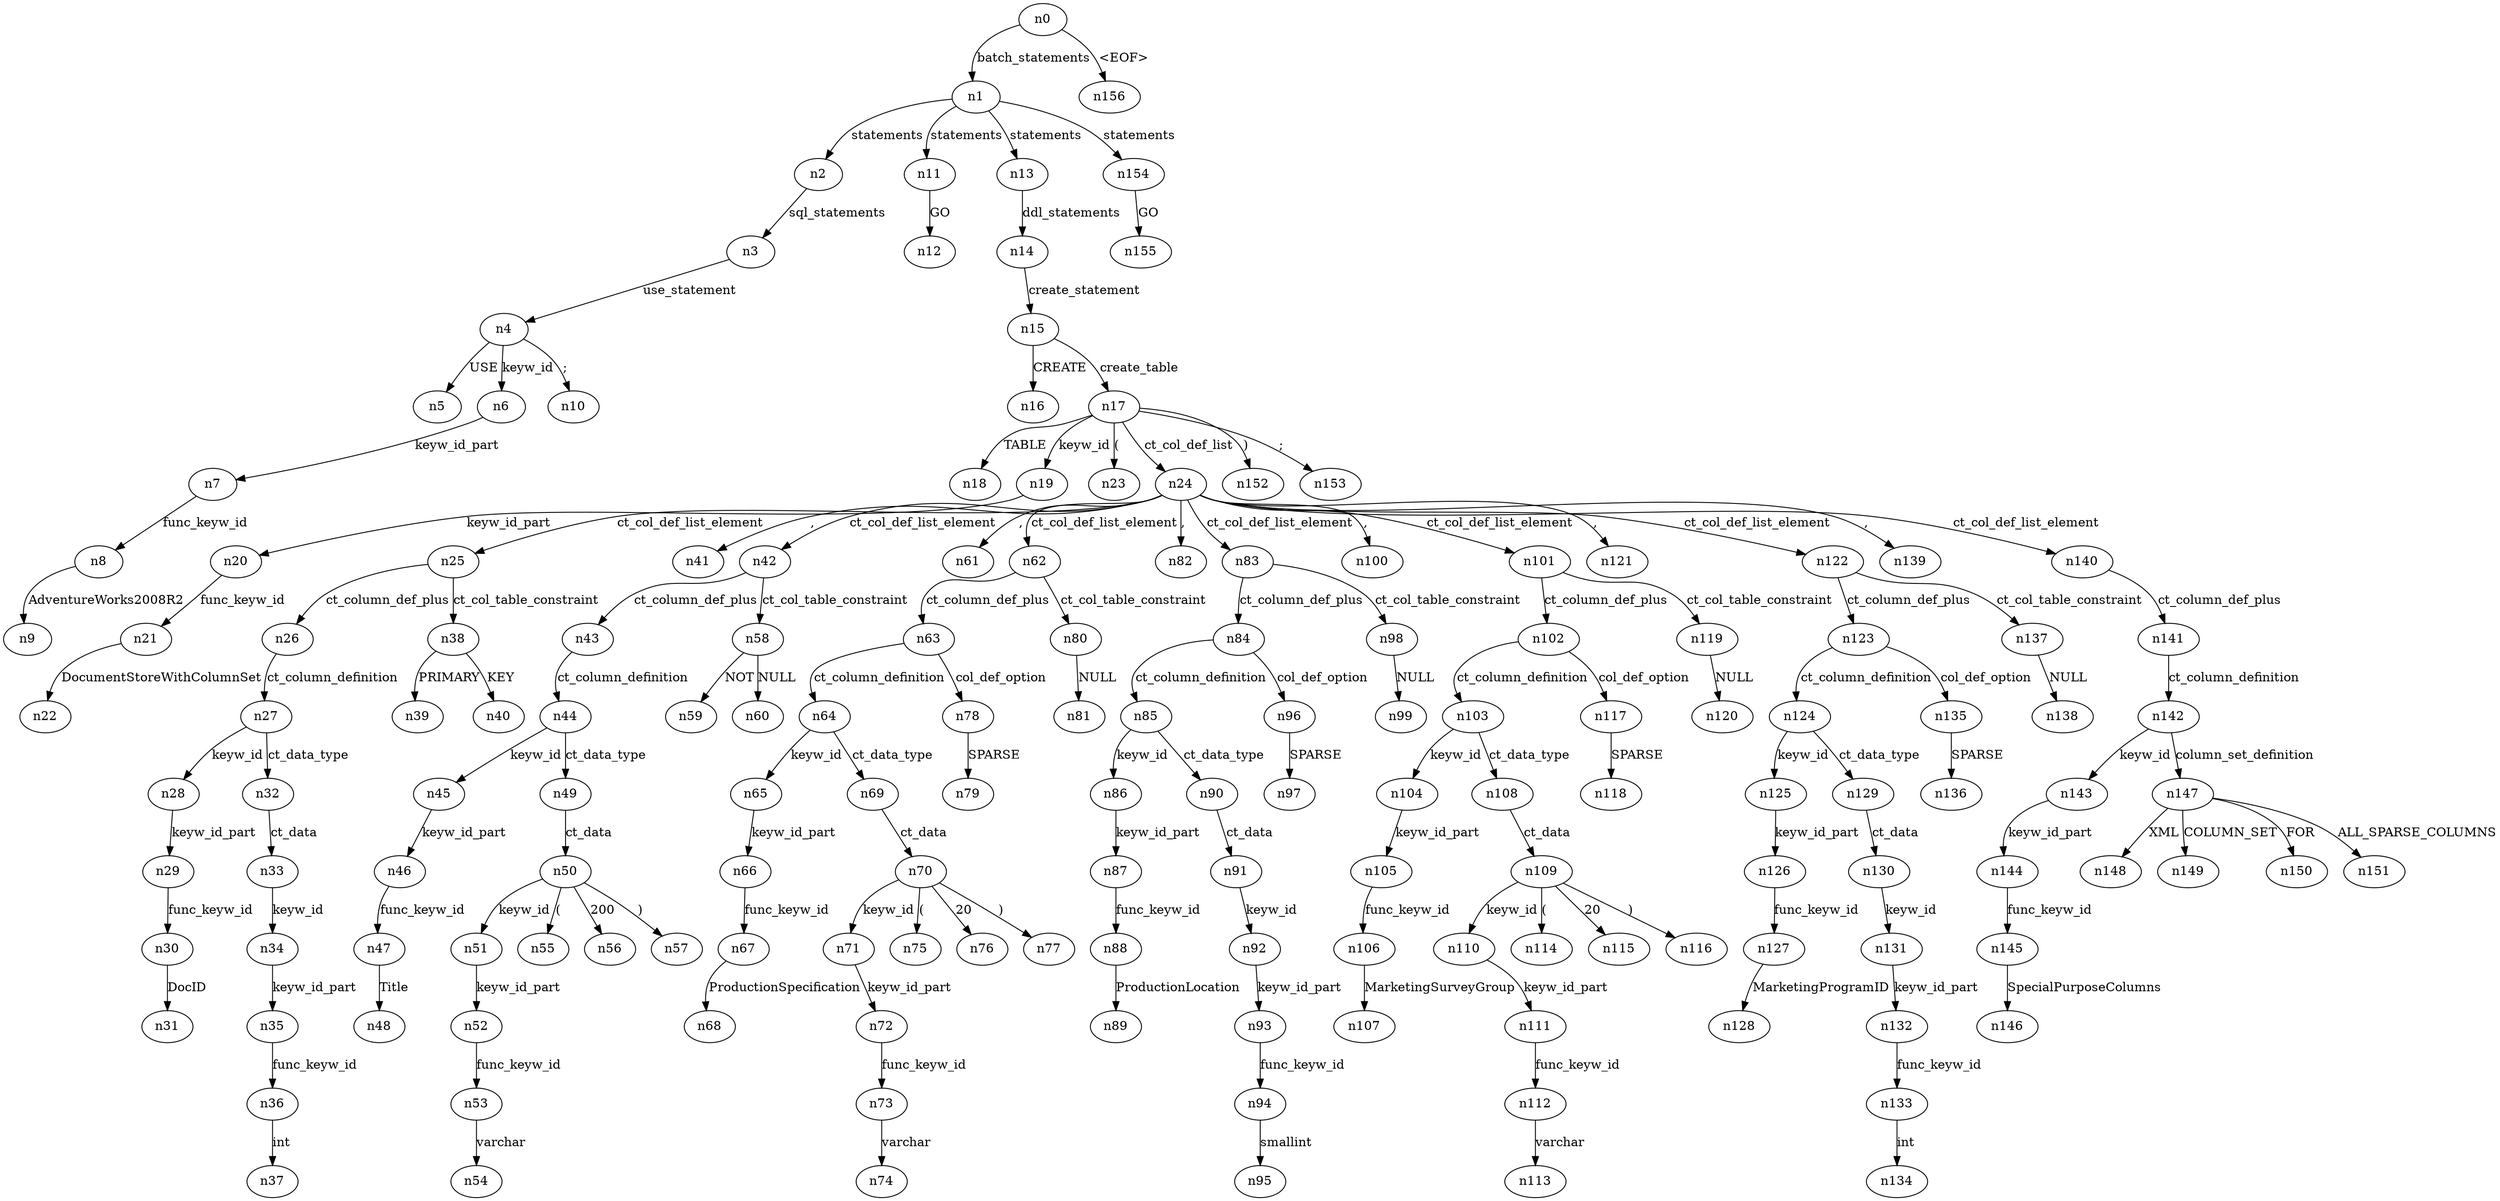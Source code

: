 digraph ParseTree {
  n0 -> n1 [label="batch_statements"];
  n1 -> n2 [label="statements"];
  n2 -> n3 [label="sql_statements"];
  n3 -> n4 [label="use_statement"];
  n4 -> n5 [label="USE"];
  n4 -> n6 [label="keyw_id"];
  n6 -> n7 [label="keyw_id_part"];
  n7 -> n8 [label="func_keyw_id"];
  n8 -> n9 [label="AdventureWorks2008R2"];
  n4 -> n10 [label=";"];
  n1 -> n11 [label="statements"];
  n11 -> n12 [label="GO"];
  n1 -> n13 [label="statements"];
  n13 -> n14 [label="ddl_statements"];
  n14 -> n15 [label="create_statement"];
  n15 -> n16 [label="CREATE"];
  n15 -> n17 [label="create_table"];
  n17 -> n18 [label="TABLE"];
  n17 -> n19 [label="keyw_id"];
  n19 -> n20 [label="keyw_id_part"];
  n20 -> n21 [label="func_keyw_id"];
  n21 -> n22 [label="DocumentStoreWithColumnSet"];
  n17 -> n23 [label="("];
  n17 -> n24 [label="ct_col_def_list"];
  n24 -> n25 [label="ct_col_def_list_element"];
  n25 -> n26 [label="ct_column_def_plus"];
  n26 -> n27 [label="ct_column_definition"];
  n27 -> n28 [label="keyw_id"];
  n28 -> n29 [label="keyw_id_part"];
  n29 -> n30 [label="func_keyw_id"];
  n30 -> n31 [label="DocID"];
  n27 -> n32 [label="ct_data_type"];
  n32 -> n33 [label="ct_data"];
  n33 -> n34 [label="keyw_id"];
  n34 -> n35 [label="keyw_id_part"];
  n35 -> n36 [label="func_keyw_id"];
  n36 -> n37 [label="int"];
  n25 -> n38 [label="ct_col_table_constraint"];
  n38 -> n39 [label="PRIMARY"];
  n38 -> n40 [label="KEY"];
  n24 -> n41 [label=","];
  n24 -> n42 [label="ct_col_def_list_element"];
  n42 -> n43 [label="ct_column_def_plus"];
  n43 -> n44 [label="ct_column_definition"];
  n44 -> n45 [label="keyw_id"];
  n45 -> n46 [label="keyw_id_part"];
  n46 -> n47 [label="func_keyw_id"];
  n47 -> n48 [label="Title"];
  n44 -> n49 [label="ct_data_type"];
  n49 -> n50 [label="ct_data"];
  n50 -> n51 [label="keyw_id"];
  n51 -> n52 [label="keyw_id_part"];
  n52 -> n53 [label="func_keyw_id"];
  n53 -> n54 [label="varchar"];
  n50 -> n55 [label="("];
  n50 -> n56 [label="200"];
  n50 -> n57 [label=")"];
  n42 -> n58 [label="ct_col_table_constraint"];
  n58 -> n59 [label="NOT"];
  n58 -> n60 [label="NULL"];
  n24 -> n61 [label=","];
  n24 -> n62 [label="ct_col_def_list_element"];
  n62 -> n63 [label="ct_column_def_plus"];
  n63 -> n64 [label="ct_column_definition"];
  n64 -> n65 [label="keyw_id"];
  n65 -> n66 [label="keyw_id_part"];
  n66 -> n67 [label="func_keyw_id"];
  n67 -> n68 [label="ProductionSpecification"];
  n64 -> n69 [label="ct_data_type"];
  n69 -> n70 [label="ct_data"];
  n70 -> n71 [label="keyw_id"];
  n71 -> n72 [label="keyw_id_part"];
  n72 -> n73 [label="func_keyw_id"];
  n73 -> n74 [label="varchar"];
  n70 -> n75 [label="("];
  n70 -> n76 [label="20"];
  n70 -> n77 [label=")"];
  n63 -> n78 [label="col_def_option"];
  n78 -> n79 [label="SPARSE"];
  n62 -> n80 [label="ct_col_table_constraint"];
  n80 -> n81 [label="NULL"];
  n24 -> n82 [label=","];
  n24 -> n83 [label="ct_col_def_list_element"];
  n83 -> n84 [label="ct_column_def_plus"];
  n84 -> n85 [label="ct_column_definition"];
  n85 -> n86 [label="keyw_id"];
  n86 -> n87 [label="keyw_id_part"];
  n87 -> n88 [label="func_keyw_id"];
  n88 -> n89 [label="ProductionLocation"];
  n85 -> n90 [label="ct_data_type"];
  n90 -> n91 [label="ct_data"];
  n91 -> n92 [label="keyw_id"];
  n92 -> n93 [label="keyw_id_part"];
  n93 -> n94 [label="func_keyw_id"];
  n94 -> n95 [label="smallint"];
  n84 -> n96 [label="col_def_option"];
  n96 -> n97 [label="SPARSE"];
  n83 -> n98 [label="ct_col_table_constraint"];
  n98 -> n99 [label="NULL"];
  n24 -> n100 [label=","];
  n24 -> n101 [label="ct_col_def_list_element"];
  n101 -> n102 [label="ct_column_def_plus"];
  n102 -> n103 [label="ct_column_definition"];
  n103 -> n104 [label="keyw_id"];
  n104 -> n105 [label="keyw_id_part"];
  n105 -> n106 [label="func_keyw_id"];
  n106 -> n107 [label="MarketingSurveyGroup"];
  n103 -> n108 [label="ct_data_type"];
  n108 -> n109 [label="ct_data"];
  n109 -> n110 [label="keyw_id"];
  n110 -> n111 [label="keyw_id_part"];
  n111 -> n112 [label="func_keyw_id"];
  n112 -> n113 [label="varchar"];
  n109 -> n114 [label="("];
  n109 -> n115 [label="20"];
  n109 -> n116 [label=")"];
  n102 -> n117 [label="col_def_option"];
  n117 -> n118 [label="SPARSE"];
  n101 -> n119 [label="ct_col_table_constraint"];
  n119 -> n120 [label="NULL"];
  n24 -> n121 [label=","];
  n24 -> n122 [label="ct_col_def_list_element"];
  n122 -> n123 [label="ct_column_def_plus"];
  n123 -> n124 [label="ct_column_definition"];
  n124 -> n125 [label="keyw_id"];
  n125 -> n126 [label="keyw_id_part"];
  n126 -> n127 [label="func_keyw_id"];
  n127 -> n128 [label="MarketingProgramID"];
  n124 -> n129 [label="ct_data_type"];
  n129 -> n130 [label="ct_data"];
  n130 -> n131 [label="keyw_id"];
  n131 -> n132 [label="keyw_id_part"];
  n132 -> n133 [label="func_keyw_id"];
  n133 -> n134 [label="int"];
  n123 -> n135 [label="col_def_option"];
  n135 -> n136 [label="SPARSE"];
  n122 -> n137 [label="ct_col_table_constraint"];
  n137 -> n138 [label="NULL"];
  n24 -> n139 [label=","];
  n24 -> n140 [label="ct_col_def_list_element"];
  n140 -> n141 [label="ct_column_def_plus"];
  n141 -> n142 [label="ct_column_definition"];
  n142 -> n143 [label="keyw_id"];
  n143 -> n144 [label="keyw_id_part"];
  n144 -> n145 [label="func_keyw_id"];
  n145 -> n146 [label="SpecialPurposeColumns"];
  n142 -> n147 [label="column_set_definition"];
  n147 -> n148 [label="XML"];
  n147 -> n149 [label="COLUMN_SET"];
  n147 -> n150 [label="FOR"];
  n147 -> n151 [label="ALL_SPARSE_COLUMNS"];
  n17 -> n152 [label=")"];
  n17 -> n153 [label=";"];
  n1 -> n154 [label="statements"];
  n154 -> n155 [label="GO"];
  n0 -> n156 [label="<EOF>"];
}